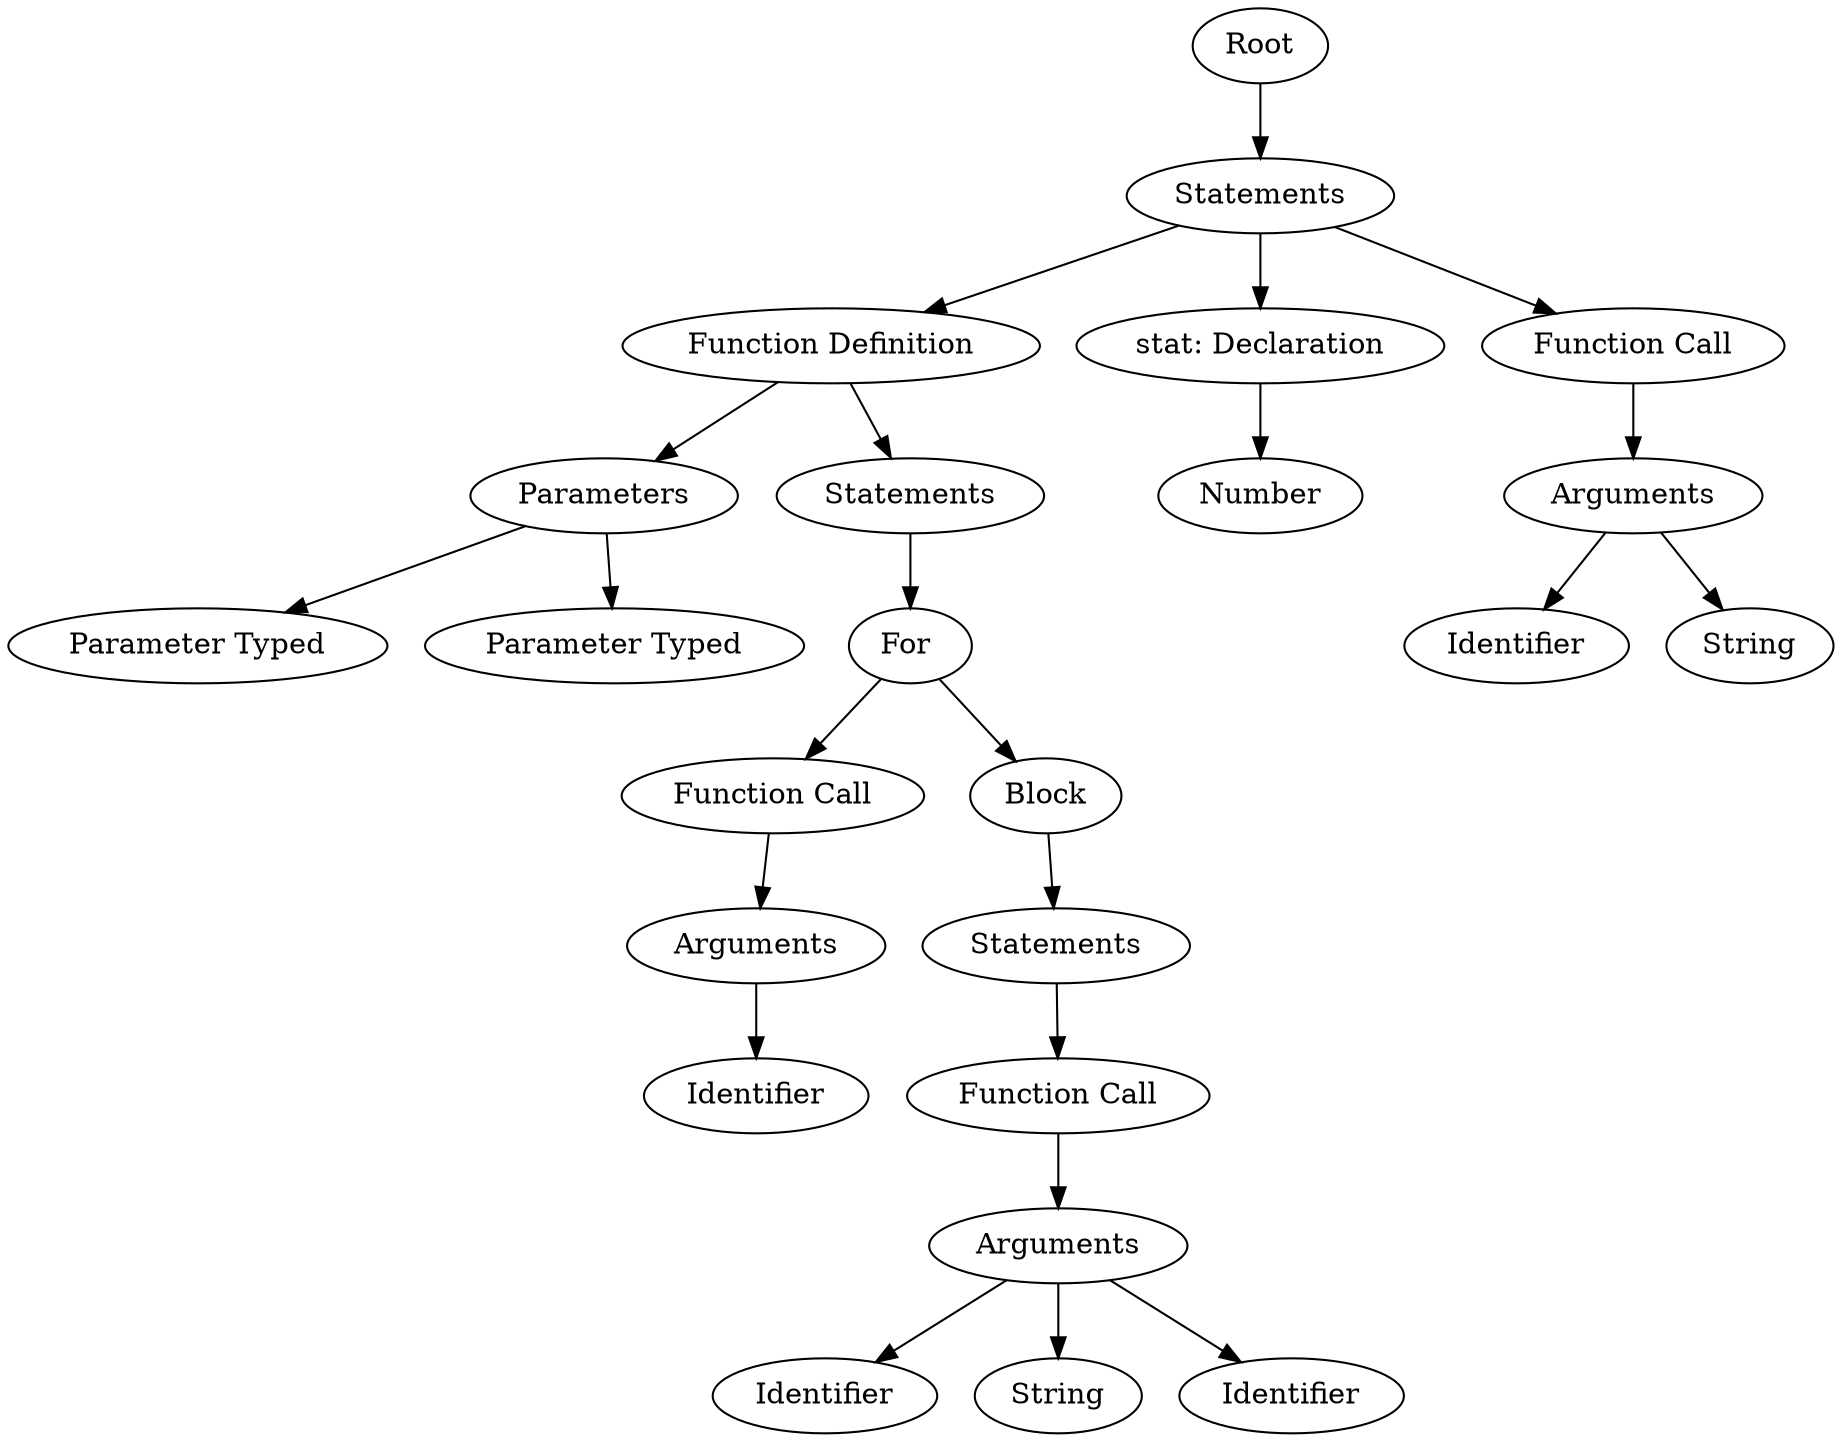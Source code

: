 digraph AST {
  node0 [label="Root"]
  node1 [label="Statements"]
  node2 [label="Function Definition"]
  node3 [label="Parameters"]
  node4 [label="Parameter Typed"]
  node3 -> node4;
  node5 [label="Parameter Typed"]
  node3 -> node5;
  node2 -> node3;
  node6 [label="Statements"]
  node7 [label="For "]
  node8 [label="Function Call"]
  node9 [label="Arguments"]
  node10 [label="Identifier"]
  node9 -> node10;
  node8 -> node9;
  node7 -> node8;
  node11 [label="Block"]
  node12 [label="Statements"]
  node13 [label="Function Call"]
  node14 [label="Arguments"]
  node15 [label="Identifier"]
  node14 -> node15;
  node16 [label="String"]
  node14 -> node16;
  node17 [label="Identifier"]
  node14 -> node17;
  node13 -> node14;
  node12 -> node13;
  node11 -> node12;
  node7 -> node11;
  node6 -> node7;
  node2 -> node6;
  node1 -> node2;
  node18 [label="stat: Declaration"]
  node19 [label="Number"]
  node18 -> node19;
  node1 -> node18;
  node20 [label="Function Call"]
  node21 [label="Arguments"]
  node22 [label="Identifier"]
  node21 -> node22;
  node23 [label="String"]
  node21 -> node23;
  node20 -> node21;
  node1 -> node20;
  node0 -> node1;
}
